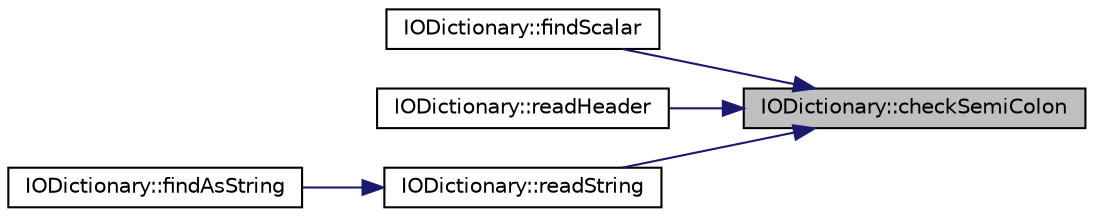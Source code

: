 digraph "IODictionary::checkSemiColon"
{
 // LATEX_PDF_SIZE
  bgcolor="transparent";
  edge [fontname="Helvetica",fontsize="10",labelfontname="Helvetica",labelfontsize="10"];
  node [fontname="Helvetica",fontsize="10",shape=record];
  rankdir="RL";
  Node1 [label="IODictionary::checkSemiColon",height=0.2,width=0.4,color="black", fillcolor="grey75", style="filled", fontcolor="black",tooltip=" "];
  Node1 -> Node2 [dir="back",color="midnightblue",fontsize="10",style="solid",fontname="Helvetica"];
  Node2 [label="IODictionary::findScalar",height=0.2,width=0.4,color="black",URL="$classIODictionary.html#a6960f8d4bed4bdafea376bb12ced26d1",tooltip=" "];
  Node1 -> Node3 [dir="back",color="midnightblue",fontsize="10",style="solid",fontname="Helvetica"];
  Node3 [label="IODictionary::readHeader",height=0.2,width=0.4,color="black",URL="$classIODictionary.html#a755271f0393e94ec36e9e7c3cbfdda19",tooltip=" "];
  Node1 -> Node4 [dir="back",color="midnightblue",fontsize="10",style="solid",fontname="Helvetica"];
  Node4 [label="IODictionary::readString",height=0.2,width=0.4,color="black",URL="$classIODictionary.html#a08c652d472665e8a475fb13b1795d25a",tooltip=" "];
  Node4 -> Node5 [dir="back",color="midnightblue",fontsize="10",style="solid",fontname="Helvetica"];
  Node5 [label="IODictionary::findAsString",height=0.2,width=0.4,color="black",URL="$classIODictionary.html#abe230f43d718bcb7af4acbf83c76387d",tooltip=" "];
}
